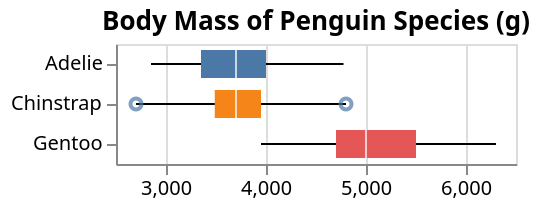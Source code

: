 {
  "$schema": "https://vega.github.io/schema/vega/v5.json",
  "background": "white",
  "padding": 5,
  "width": 200,
  "title": {"text": "Body Mass of Penguin Species (g)", "frame": "group"},
  "style": "cell",
  "data": [
    {
      "name": "source_0",
      "values": [
        {
          "Species": "Adelie",
          "lower": 2850,
          "q1": 3350,
          "median": 3700,
          "q3": 4000,
          "upper": 4775,
          "outliers": []
        },
        {
          "Species": "Chinstrap",
          "lower": 2700,
          "q1": 3487.5,
          "median": 3700,
          "q3": 3950,
          "upper": 4800,
          "outliers": [2700, 4800]
        },
        {
          "Species": "Gentoo",
          "lower": 3950,
          "q1": 4700,
          "median": 5000,
          "q3": 5500,
          "upper": 6300,
          "outliers": []
        }
      ]
    },
    {
      "name": "data_1",
      "source": "source_0",
      "transform": [
        {
          "type": "filter",
          "expr": "isValid(datum[\"lower\"]) && isFinite(+datum[\"lower\"])"
        }
      ]
    },
    {
      "name": "data_2",
      "source": "source_0",
      "transform": [
        {
          "type": "filter",
          "expr": "isValid(datum[\"q1\"]) && isFinite(+datum[\"q1\"])"
        }
      ]
    },
    {
      "name": "data_3",
      "source": "source_0",
      "transform": [
        {
          "type": "filter",
          "expr": "isValid(datum[\"median\"]) && isFinite(+datum[\"median\"])"
        }
      ]
    },
    {
      "name": "data_4",
      "source": "source_0",
      "transform": [
        {"type": "flatten", "fields": ["outliers"], "as": ["outliers"]},
        {
          "type": "filter",
          "expr": "isValid(datum[\"outliers\"]) && isFinite(+datum[\"outliers\"])"
        }
      ]
    }
  ],
  "signals": [
    {"name": "y_step", "value": 20},
    {"name": "height", "update": "bandspace(domain('y').length, 0, 0) * y_step"}
  ],
  "marks": [
    {
      "name": "layer_0_marks",
      "type": "rule",
      "style": ["rule"],
      "from": {"data": "data_1"},
      "encode": {
        "update": {
          "stroke": {"value": "black"},
          "description": {
            "signal": "\"lower: \" + (!isValid(datum[\"lower\"]) || !isFinite(+datum[\"lower\"]) ? \"\" + datum[\"lower\"] : format(datum[\"lower\"], \"\")) + \"; Species: \" + (\"\" + datum[\"Species\"]) + \"; upper: \" + (!isValid(datum[\"upper\"]) || !isFinite(+datum[\"upper\"]) ? \"\" + datum[\"upper\"] : format(datum[\"upper\"], \"\"))"
          },
          "x": {"scale": "x", "field": "lower"},
          "x2": {"scale": "x", "field": "upper"},
          "y": {"scale": "y", "field": "Species", "band": 0.5}
        }
      }
    },
    {
      "name": "layer_1_marks",
      "type": "rect",
      "style": ["bar"],
      "from": {"data": "data_2"},
      "encode": {
        "update": {
          "fill": {"scale": "color", "field": "Species"},
          "ariaRoleDescription": {"value": "bar"},
          "description": {
            "signal": "\"q1: \" + (!isValid(datum[\"q1\"]) || !isFinite(+datum[\"q1\"]) ? \"\" + datum[\"q1\"] : format(datum[\"q1\"], \"\")) + \"; Species: \" + (\"\" + datum[\"Species\"]) + \"; q3: \" + (!isValid(datum[\"q3\"]) || !isFinite(+datum[\"q3\"]) ? \"\" + datum[\"q3\"] : format(datum[\"q3\"], \"\"))"
          },
          "x": {"scale": "x", "field": "q1"},
          "x2": {"scale": "x", "field": "q3"},
          "yc": {"scale": "y", "field": "Species", "band": 0.5},
          "height": {"value": 14}
        }
      }
    },
    {
      "name": "layer_2_marks",
      "type": "rect",
      "style": ["tick"],
      "from": {"data": "data_3"},
      "encode": {
        "update": {
          "opacity": {"value": 0.7},
          "fill": {"value": "white"},
          "ariaRoleDescription": {"value": "tick"},
          "description": {
            "signal": "\"median: \" + (!isValid(datum[\"median\"]) || !isFinite(+datum[\"median\"]) ? \"\" + datum[\"median\"] : format(datum[\"median\"], \"\")) + \"; Species: \" + (\"\" + datum[\"Species\"])"
          },
          "xc": {"scale": "x", "field": "median"},
          "yc": {"scale": "y", "field": "Species", "band": 0.5},
          "height": {"value": 14},
          "width": {"value": 1}
        }
      }
    },
    {
      "name": "layer_3_marks",
      "type": "symbol",
      "style": ["point", "boxplot-outliers"],
      "from": {"data": "data_4"},
      "encode": {
        "update": {
          "opacity": {"value": 0.7},
          "fill": {"value": "transparent"},
          "stroke": {"value": "#4c78a8"},
          "ariaRoleDescription": {"value": "point"},
          "description": {
            "signal": "\"outliers: \" + (!isValid(datum[\"outliers\"]) || !isFinite(+datum[\"outliers\"]) ? \"\" + datum[\"outliers\"] : format(datum[\"outliers\"], \"\")) + \"; Species: \" + (\"\" + datum[\"Species\"])"
          },
          "x": {"scale": "x", "field": "outliers"},
          "y": {"scale": "y", "field": "Species", "band": 0.5}
        }
      }
    }
  ],
  "scales": [
    {
      "name": "x",
      "type": "linear",
      "domain": {
        "fields": [
          {"data": "data_1", "field": "lower"},
          {"data": "data_1", "field": "upper"},
          {"data": "data_2", "field": "q1"},
          {"data": "data_2", "field": "q3"},
          {"data": "data_3", "field": "median"},
          {"data": "data_4", "field": "outliers"}
        ]
      },
      "range": [0, {"signal": "width"}],
      "zero": false,
      "nice": true
    },
    {
      "name": "y",
      "type": "band",
      "domain": {
        "fields": [
          {"data": "data_1", "field": "Species"},
          {"data": "data_2", "field": "Species"},
          {"data": "data_3", "field": "Species"},
          {"data": "data_4", "field": "Species"}
        ],
        "sort": true
      },
      "range": {"step": {"signal": "y_step"}},
      "paddingInner": 0,
      "paddingOuter": 0
    },
    {
      "name": "color",
      "type": "ordinal",
      "domain": {"data": "data_2", "field": "Species", "sort": true},
      "range": "category"
    }
  ],
  "axes": [
    {
      "scale": "x",
      "orient": "bottom",
      "gridScale": "y",
      "grid": true,
      "tickCount": {"signal": "ceil(width/40)"},
      "domain": false,
      "labels": false,
      "aria": false,
      "maxExtent": 0,
      "minExtent": 0,
      "ticks": false,
      "zindex": 0
    },
    {
      "scale": "x",
      "orient": "bottom",
      "grid": false,
      "labelFlush": true,
      "labelOverlap": true,
      "tickCount": {"signal": "ceil(width/40)"},
      "zindex": 0
    },
    {"scale": "y", "orient": "left", "grid": false, "zindex": 0}
  ]
}
